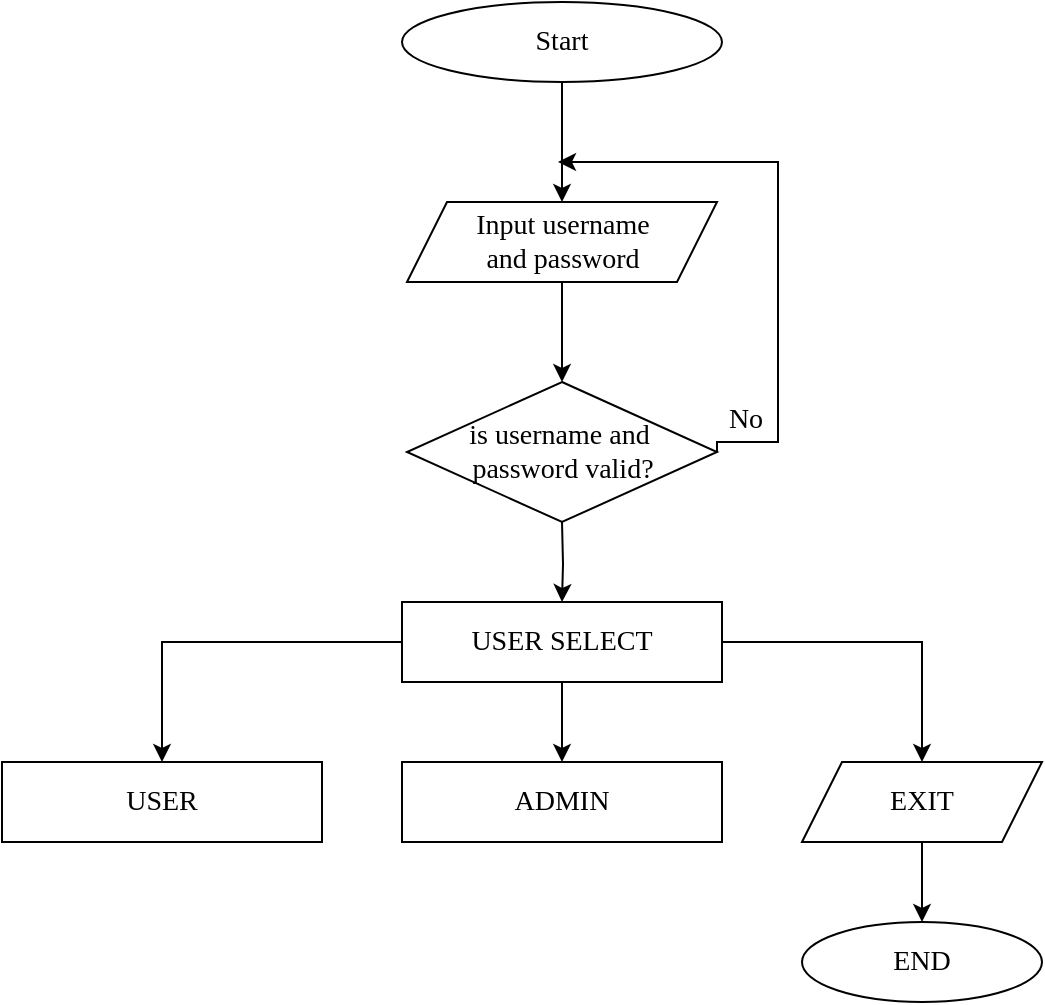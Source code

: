 <mxfile version="24.4.13" type="device">
  <diagram name="Page-1" id="xhEiLvasg8mg0GnMI7GO">
    <mxGraphModel dx="1600" dy="1040" grid="1" gridSize="10" guides="1" tooltips="1" connect="1" arrows="1" fold="1" page="1" pageScale="1" pageWidth="3300" pageHeight="4681" math="0" shadow="0">
      <root>
        <mxCell id="0" />
        <mxCell id="1" parent="0" />
        <mxCell id="vhJ9WhvQSNzs1-_2NbqS-11" style="edgeStyle=orthogonalEdgeStyle;rounded=0;orthogonalLoop=1;jettySize=auto;html=1;exitX=0.5;exitY=1;exitDx=0;exitDy=0;entryX=0.5;entryY=0;entryDx=0;entryDy=0;" edge="1" parent="1" source="80Q3dtCKqbabPvfY62a7-1" target="vhJ9WhvQSNzs1-_2NbqS-7">
          <mxGeometry relative="1" as="geometry" />
        </mxCell>
        <mxCell id="80Q3dtCKqbabPvfY62a7-1" value="Start" style="ellipse;whiteSpace=wrap;html=1;strokeWidth=1;fontSize=14;fontStyle=0;fontFamily=Times New Roman;horizontal=1;" parent="1" vertex="1">
          <mxGeometry x="360" y="20" width="160" height="40" as="geometry" />
        </mxCell>
        <mxCell id="7IPzDCqIoDp6Wx04VBee-5" style="edgeStyle=orthogonalEdgeStyle;rounded=0;orthogonalLoop=1;jettySize=auto;html=1;exitX=0.5;exitY=1;exitDx=0;exitDy=0;" parent="1" target="7IPzDCqIoDp6Wx04VBee-4" edge="1">
          <mxGeometry relative="1" as="geometry">
            <mxPoint x="440.0" y="280" as="sourcePoint" />
          </mxGeometry>
        </mxCell>
        <mxCell id="7IPzDCqIoDp6Wx04VBee-12" style="edgeStyle=orthogonalEdgeStyle;rounded=0;orthogonalLoop=1;jettySize=auto;html=1;exitX=0.5;exitY=1;exitDx=0;exitDy=0;" parent="1" source="7IPzDCqIoDp6Wx04VBee-4" target="7IPzDCqIoDp6Wx04VBee-7" edge="1">
          <mxGeometry relative="1" as="geometry" />
        </mxCell>
        <mxCell id="7IPzDCqIoDp6Wx04VBee-13" style="edgeStyle=orthogonalEdgeStyle;rounded=0;orthogonalLoop=1;jettySize=auto;html=1;exitX=0;exitY=0.5;exitDx=0;exitDy=0;" parent="1" source="7IPzDCqIoDp6Wx04VBee-4" target="7IPzDCqIoDp6Wx04VBee-6" edge="1">
          <mxGeometry relative="1" as="geometry" />
        </mxCell>
        <mxCell id="7IPzDCqIoDp6Wx04VBee-14" style="edgeStyle=orthogonalEdgeStyle;rounded=0;orthogonalLoop=1;jettySize=auto;html=1;exitX=1;exitY=0.5;exitDx=0;exitDy=0;entryX=0.5;entryY=0;entryDx=0;entryDy=0;" parent="1" source="7IPzDCqIoDp6Wx04VBee-4" target="7IPzDCqIoDp6Wx04VBee-8" edge="1">
          <mxGeometry relative="1" as="geometry" />
        </mxCell>
        <mxCell id="7IPzDCqIoDp6Wx04VBee-4" value="USER SELECT" style="rounded=0;whiteSpace=wrap;html=1;strokeWidth=1;fontSize=14;fontStyle=0;fontFamily=Times New Roman;horizontal=1;" parent="1" vertex="1">
          <mxGeometry x="360" y="320" width="160" height="40" as="geometry" />
        </mxCell>
        <mxCell id="7IPzDCqIoDp6Wx04VBee-6" value="USER" style="rounded=0;whiteSpace=wrap;html=1;strokeWidth=1;fontSize=14;fontStyle=0;fontFamily=Times New Roman;horizontal=1;" parent="1" vertex="1">
          <mxGeometry x="160" y="400" width="160" height="40" as="geometry" />
        </mxCell>
        <mxCell id="7IPzDCqIoDp6Wx04VBee-7" value="ADMIN" style="rounded=0;whiteSpace=wrap;html=1;strokeWidth=1;fontSize=14;fontStyle=0;fontFamily=Times New Roman;horizontal=1;" parent="1" vertex="1">
          <mxGeometry x="360" y="400" width="160" height="40" as="geometry" />
        </mxCell>
        <mxCell id="7IPzDCqIoDp6Wx04VBee-15" style="edgeStyle=orthogonalEdgeStyle;rounded=0;orthogonalLoop=1;jettySize=auto;html=1;exitX=0.5;exitY=1;exitDx=0;exitDy=0;entryX=0.5;entryY=0;entryDx=0;entryDy=0;" parent="1" source="7IPzDCqIoDp6Wx04VBee-8" target="7IPzDCqIoDp6Wx04VBee-11" edge="1">
          <mxGeometry relative="1" as="geometry" />
        </mxCell>
        <mxCell id="7IPzDCqIoDp6Wx04VBee-8" value="EXIT" style="shape=parallelogram;perimeter=parallelogramPerimeter;whiteSpace=wrap;html=1;fixedSize=1;fontSize=14;fontFamily=Times New Roman;rounded=0;strokeWidth=1;fontStyle=0;" parent="1" vertex="1">
          <mxGeometry x="560" y="400" width="120" height="40" as="geometry" />
        </mxCell>
        <mxCell id="7IPzDCqIoDp6Wx04VBee-11" value="END" style="ellipse;whiteSpace=wrap;html=1;strokeWidth=1;fontSize=14;fontStyle=0;fontFamily=Times New Roman;horizontal=1;" parent="1" vertex="1">
          <mxGeometry x="560" y="480" width="120" height="40" as="geometry" />
        </mxCell>
        <mxCell id="vhJ9WhvQSNzs1-_2NbqS-6" style="edgeStyle=orthogonalEdgeStyle;rounded=0;orthogonalLoop=1;jettySize=auto;html=1;exitX=0.5;exitY=1;exitDx=0;exitDy=0;entryX=0.5;entryY=0;entryDx=0;entryDy=0;strokeWidth=1;fontSize=14;fontStyle=0;fontFamily=Times New Roman;horizontal=1;" edge="1" parent="1" source="vhJ9WhvQSNzs1-_2NbqS-7" target="vhJ9WhvQSNzs1-_2NbqS-9">
          <mxGeometry relative="1" as="geometry" />
        </mxCell>
        <mxCell id="vhJ9WhvQSNzs1-_2NbqS-7" value="Input username&lt;br&gt;and password" style="shape=parallelogram;perimeter=parallelogramPerimeter;whiteSpace=wrap;html=1;fixedSize=1;strokeWidth=1;fontSize=14;fontStyle=0;fontFamily=Times New Roman;horizontal=1;" vertex="1" parent="1">
          <mxGeometry x="362.5" y="120" width="155" height="40" as="geometry" />
        </mxCell>
        <mxCell id="vhJ9WhvQSNzs1-_2NbqS-8" style="edgeStyle=orthogonalEdgeStyle;rounded=0;orthogonalLoop=1;jettySize=auto;html=1;exitX=1;exitY=0.5;exitDx=0;exitDy=0;" edge="1" parent="1" source="vhJ9WhvQSNzs1-_2NbqS-9">
          <mxGeometry relative="1" as="geometry">
            <mxPoint x="438" y="100" as="targetPoint" />
            <Array as="points">
              <mxPoint x="548" y="240" />
              <mxPoint x="548" y="100" />
            </Array>
          </mxGeometry>
        </mxCell>
        <mxCell id="vhJ9WhvQSNzs1-_2NbqS-9" value="is username and&amp;nbsp;&lt;br&gt;password valid?" style="rhombus;whiteSpace=wrap;html=1;strokeWidth=1;fontSize=14;fontStyle=0;fontFamily=Times New Roman;horizontal=1;" vertex="1" parent="1">
          <mxGeometry x="362.5" y="210" width="155" height="70" as="geometry" />
        </mxCell>
        <mxCell id="vhJ9WhvQSNzs1-_2NbqS-10" value="&lt;span style=&quot;font-size: 14px;&quot;&gt;No&lt;/span&gt;" style="text;html=1;align=center;verticalAlign=middle;whiteSpace=wrap;rounded=0;strokeWidth=1;fontSize=14;fontStyle=0;fontFamily=Times New Roman;horizontal=1;" vertex="1" parent="1">
          <mxGeometry x="502" y="214" width="60" height="30" as="geometry" />
        </mxCell>
      </root>
    </mxGraphModel>
  </diagram>
</mxfile>
